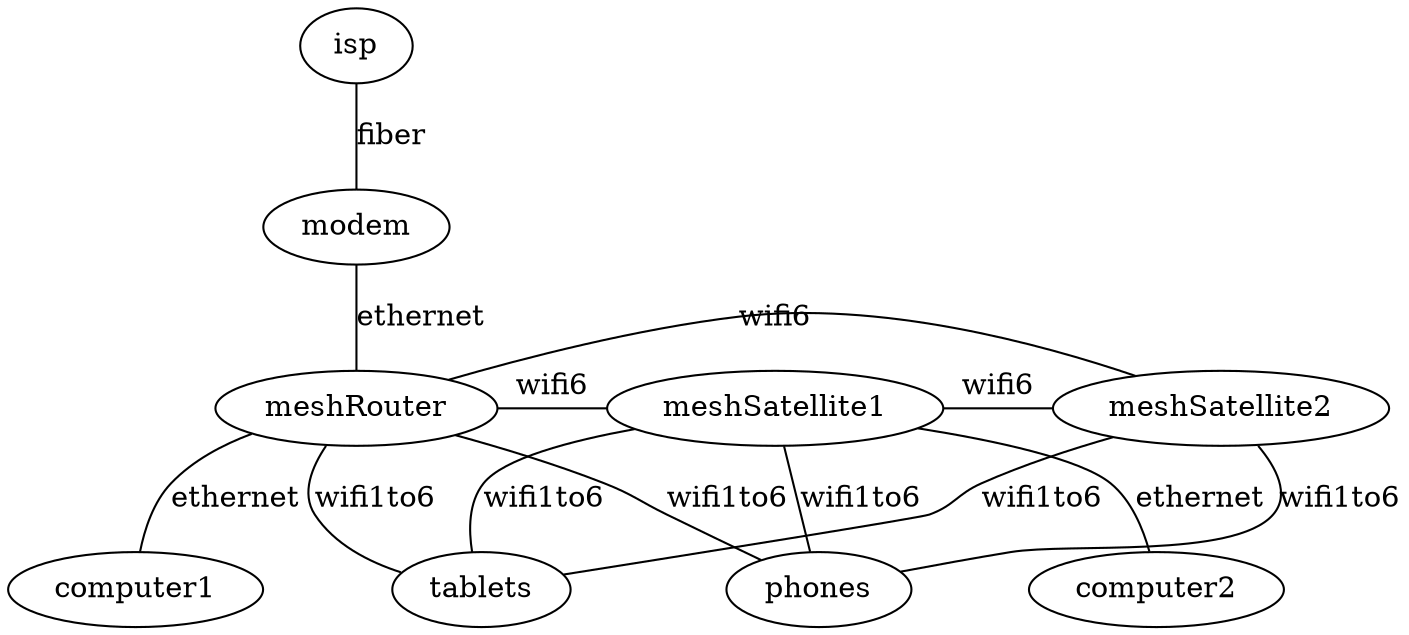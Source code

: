 graph network { 
    isp -- modem [label=fiber]
    modem -- meshRouter -- computer1 [label=ethernet]
    {
        rank=same
        meshRouter -- meshSatellite1 -- meshSatellite2 -- meshRouter [label=wifi6]
    }
    meshSatellite1 -- computer2 [label=ethernet]
    meshRouter, meshSatellite1, meshSatellite2 -- phones, tablets [label=wifi1to6]
}
